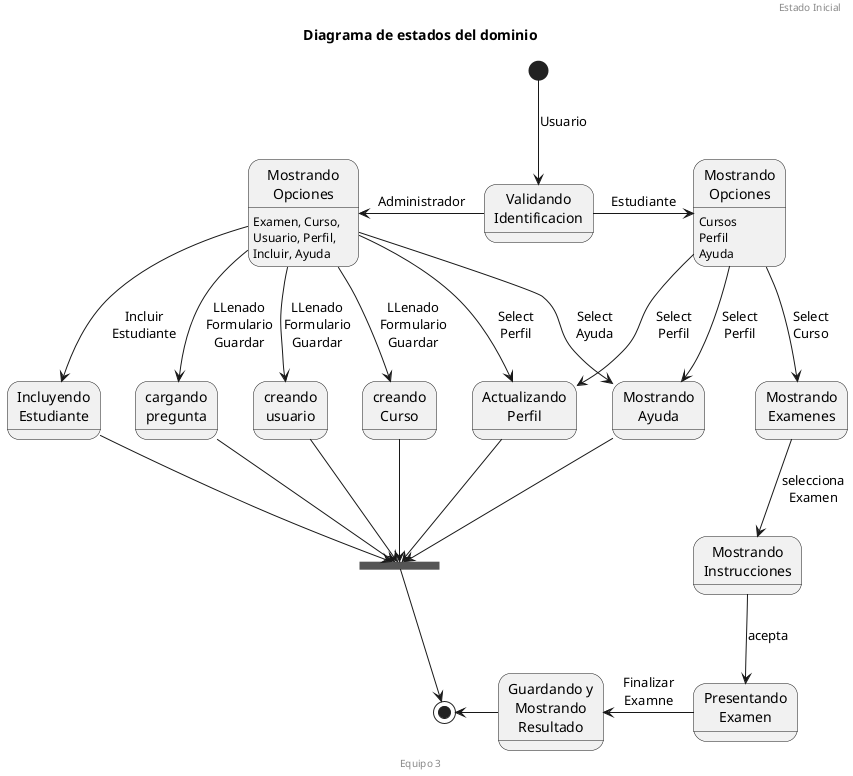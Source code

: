 @startuml Diagrama de Estado


header Estado Inicial
footer Equipo 3
title "Diagrama de estados del dominio"




state "Validando\nIdentificacion" as vi
state "Mostrando\nOpciones" as ad
state  "creando\nCurso" as gc
state  "cargando\npregunta" as cp
state  "creando\nusuario" as cu

state "Mostrando\nOpciones" as es
state "Mostrando\nExamenes" as me
state "Mostrando\nInstrucciones" as mi
state "Presentando\nExamen" as ee
state "Guardando y\nMostrando\nResultado" as gr
state "Actualizando\nPerfil" as ap
state "Mostrando\nAyuda" as ma
state "Incluyendo\nEstudiante" as ie
state finAd <<join>>
ad : Examen, Curso, \nUsuario, Perfil, \nIncluir, Ayuda
[*] --> vi: Usuario
vi -left-> ad: Administrador
ad --> ie: Incluir\nEstudiante
ad --> gc: LLenado\nFormulario\nGuardar
ad --> cp: LLenado\nFormulario\nGuardar
ad --> cu: LLenado\nFormulario\nGuardar
ad --> ap: Select\nPerfil
ad --> ma: Select\nAyuda
ie --> finAd
gc --> finAd 
cp --> finAd 
cu --> finAd
ap --> finAd 
ma --> finAd
finAd --> [*]
 
es: Cursos\nPerfil\nAyuda
vi -right-> es: Estudiante
es -->me: Select\nCurso
es --> ap: Select\nPerfil
es--> ma: Select\nPerfil
me --> mi: selecciona\nExamen 
mi --> ee: acepta
ee -left-> gr: Finalizar\nExamne
gr -left-> [*]

@enduml